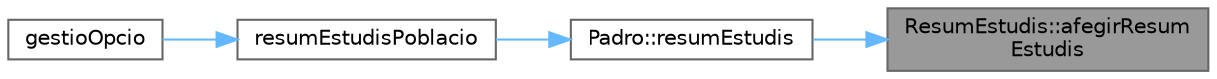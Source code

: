 digraph "ResumEstudis::afegirResumEstudis"
{
 // LATEX_PDF_SIZE
  bgcolor="transparent";
  edge [fontname=Helvetica,fontsize=10,labelfontname=Helvetica,labelfontsize=10];
  node [fontname=Helvetica,fontsize=10,shape=box,height=0.2,width=0.4];
  rankdir="RL";
  Node1 [id="Node000001",label="ResumEstudis::afegirResum\lEstudis",height=0.2,width=0.4,color="gray40", fillcolor="grey60", style="filled", fontcolor="black",tooltip="Añadir un conjunto de estudios al resumen de un año."];
  Node1 -> Node2 [id="edge4_Node000001_Node000002",dir="back",color="steelblue1",style="solid",tooltip=" "];
  Node2 [id="Node000002",label="Padro::resumEstudis",height=0.2,width=0.4,color="grey40", fillcolor="white", style="filled",URL="$class_padro.html#a875c51ab7323045e333ccbfcb07c1c45",tooltip="Obtiene un resumen de los estudios de la población en cada año."];
  Node2 -> Node3 [id="edge5_Node000002_Node000003",dir="back",color="steelblue1",style="solid",tooltip=" "];
  Node3 [id="Node000003",label="resumEstudisPoblacio",height=0.2,width=0.4,color="grey40", fillcolor="white", style="filled",URL="$main_8cpp.html#a4230886114a1d36362657336b7a078bf",tooltip="Muestra un resumen de los estudios de la población por año."];
  Node3 -> Node4 [id="edge6_Node000003_Node000004",dir="back",color="steelblue1",style="solid",tooltip=" "];
  Node4 [id="Node000004",label="gestioOpcio",height=0.2,width=0.4,color="grey40", fillcolor="white", style="filled",URL="$main_8cpp.html#a5289933794b2beb79f44578f8d07af19",tooltip="Gestiona las opciones seleccionadas por el usuario."];
}
